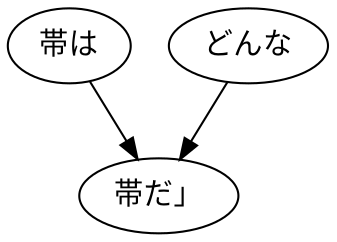 digraph graph2901 {
	node0 [label="帯は"];
	node1 [label="どんな"];
	node2 [label="帯だ」"];
	node0 -> node2;
	node1 -> node2;
}
